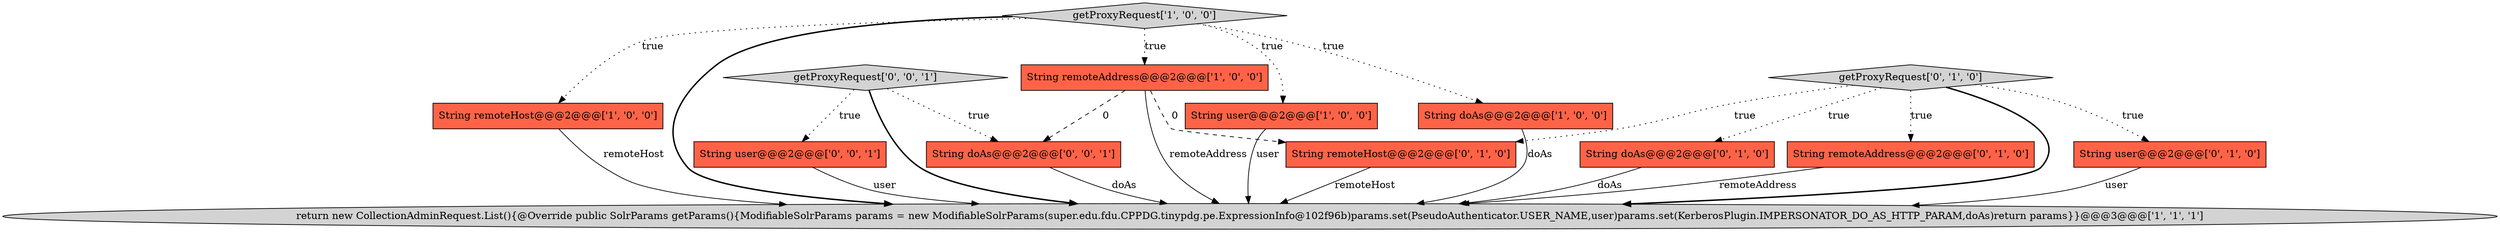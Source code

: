 digraph {
11 [style = filled, label = "String user@@@2@@@['0', '0', '1']", fillcolor = tomato, shape = box image = "AAA0AAABBB3BBB"];
9 [style = filled, label = "String doAs@@@2@@@['0', '1', '0']", fillcolor = tomato, shape = box image = "AAA0AAABBB2BBB"];
0 [style = filled, label = "String remoteHost@@@2@@@['1', '0', '0']", fillcolor = tomato, shape = box image = "AAA0AAABBB1BBB"];
5 [style = filled, label = "getProxyRequest['1', '0', '0']", fillcolor = lightgray, shape = diamond image = "AAA0AAABBB1BBB"];
10 [style = filled, label = "String remoteHost@@@2@@@['0', '1', '0']", fillcolor = tomato, shape = box image = "AAA1AAABBB2BBB"];
1 [style = filled, label = "String user@@@2@@@['1', '0', '0']", fillcolor = tomato, shape = box image = "AAA0AAABBB1BBB"];
13 [style = filled, label = "getProxyRequest['0', '0', '1']", fillcolor = lightgray, shape = diamond image = "AAA0AAABBB3BBB"];
3 [style = filled, label = "String doAs@@@2@@@['1', '0', '0']", fillcolor = tomato, shape = box image = "AAA0AAABBB1BBB"];
7 [style = filled, label = "String remoteAddress@@@2@@@['0', '1', '0']", fillcolor = tomato, shape = box image = "AAA0AAABBB2BBB"];
12 [style = filled, label = "String doAs@@@2@@@['0', '0', '1']", fillcolor = tomato, shape = box image = "AAA0AAABBB3BBB"];
4 [style = filled, label = "String remoteAddress@@@2@@@['1', '0', '0']", fillcolor = tomato, shape = box image = "AAA1AAABBB1BBB"];
2 [style = filled, label = "return new CollectionAdminRequest.List(){@Override public SolrParams getParams(){ModifiableSolrParams params = new ModifiableSolrParams(super.edu.fdu.CPPDG.tinypdg.pe.ExpressionInfo@102f96b)params.set(PseudoAuthenticator.USER_NAME,user)params.set(KerberosPlugin.IMPERSONATOR_DO_AS_HTTP_PARAM,doAs)return params}}@@@3@@@['1', '1', '1']", fillcolor = lightgray, shape = ellipse image = "AAA0AAABBB1BBB"];
6 [style = filled, label = "getProxyRequest['0', '1', '0']", fillcolor = lightgray, shape = diamond image = "AAA0AAABBB2BBB"];
8 [style = filled, label = "String user@@@2@@@['0', '1', '0']", fillcolor = tomato, shape = box image = "AAA0AAABBB2BBB"];
12->2 [style = solid, label="doAs"];
13->12 [style = dotted, label="true"];
4->2 [style = solid, label="remoteAddress"];
1->2 [style = solid, label="user"];
5->1 [style = dotted, label="true"];
5->0 [style = dotted, label="true"];
5->3 [style = dotted, label="true"];
7->2 [style = solid, label="remoteAddress"];
8->2 [style = solid, label="user"];
5->4 [style = dotted, label="true"];
11->2 [style = solid, label="user"];
4->12 [style = dashed, label="0"];
6->2 [style = bold, label=""];
6->10 [style = dotted, label="true"];
10->2 [style = solid, label="remoteHost"];
5->2 [style = bold, label=""];
6->9 [style = dotted, label="true"];
6->8 [style = dotted, label="true"];
6->7 [style = dotted, label="true"];
13->11 [style = dotted, label="true"];
3->2 [style = solid, label="doAs"];
0->2 [style = solid, label="remoteHost"];
9->2 [style = solid, label="doAs"];
4->10 [style = dashed, label="0"];
13->2 [style = bold, label=""];
}
